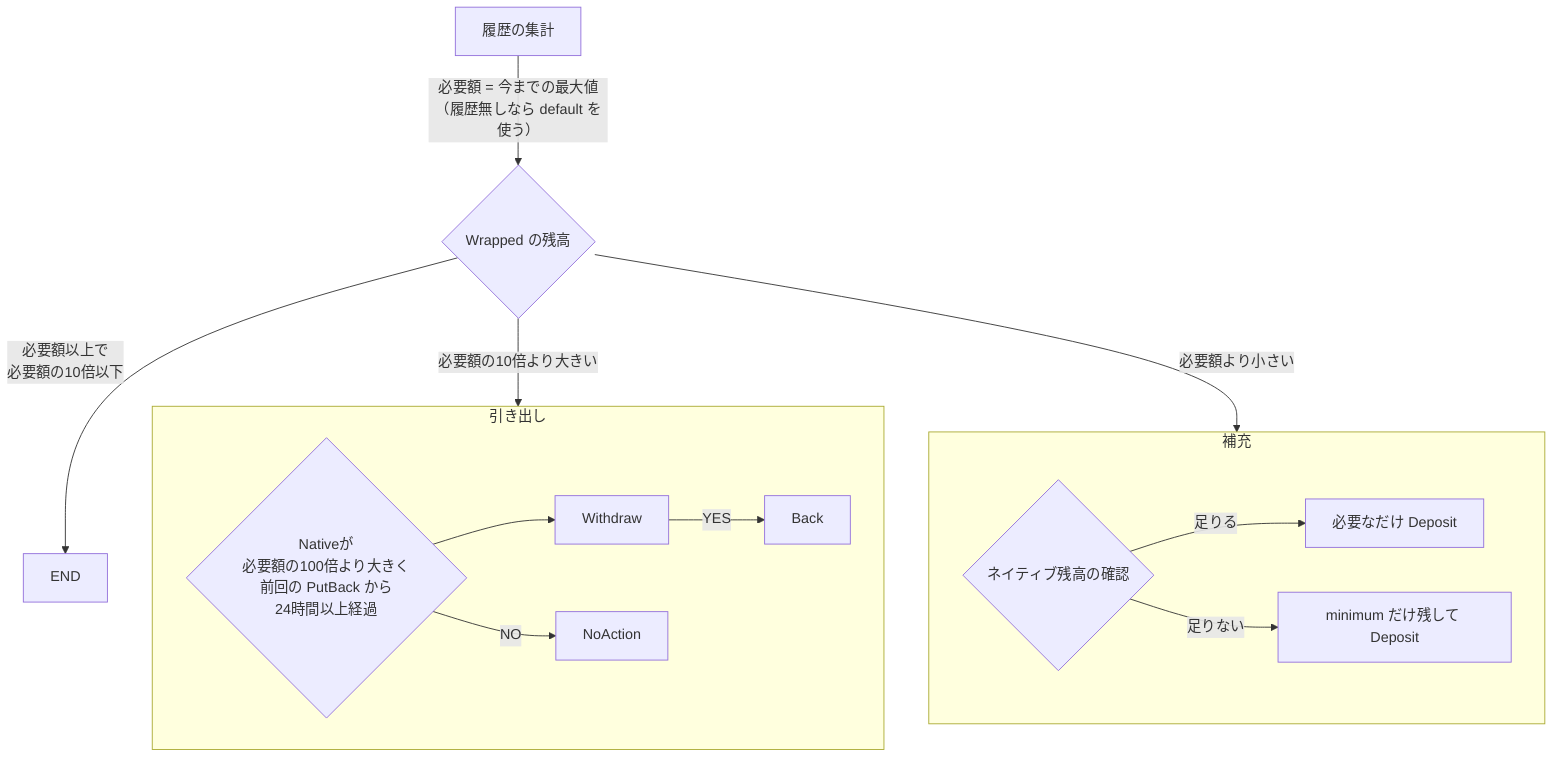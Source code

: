 graph TD
    StatsHistory[履歴の集計] -->|必要額 = 今までの最大値<br>（履歴無しなら default を使う）| WrappedAmount{Wrapped の残高}
    WrappedAmount -->|必要額の10倍より大きい| PutBack
    WrappedAmount -->|必要額以上で<br>必要額の10倍以下| END
    WrappedAmount -->|必要額より小さい| PutWrap

    subgraph PutWrap[補充]
        CheckNative{ネイティブ残高の確認}
        CheckNative -->|足りる| DepositFull[必要なだけ Deposit]
        CheckNative -->|足りない| DepositLess[minimum だけ残して Deposit]
    end

    subgraph PutBack[引き出し]
        NativeAmount{Nativeが<br>必要額の100倍より大きく<br>前回の PutBack から<br>24時間以上経過}
        NativeAmount --> Withdraw
        Withdraw -->|YES| Back
        NativeAmount -->|NO| NoAction
    end